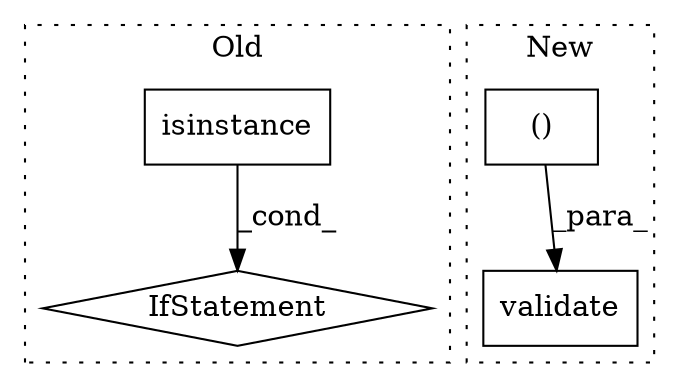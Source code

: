 digraph G {
subgraph cluster0 {
1 [label="IfStatement" a="25" s="915,1006" l="4,2" shape="diamond"];
4 [label="isinstance" a="32" s="947,976" l="11,1" shape="box"];
label = "Old";
style="dotted";
}
subgraph cluster1 {
2 [label="validate" a="32" s="783,985" l="14,2" shape="box"];
3 [label="()" a="106" s="924" l="29" shape="box"];
label = "New";
style="dotted";
}
3 -> 2 [label="_para_"];
4 -> 1 [label="_cond_"];
}